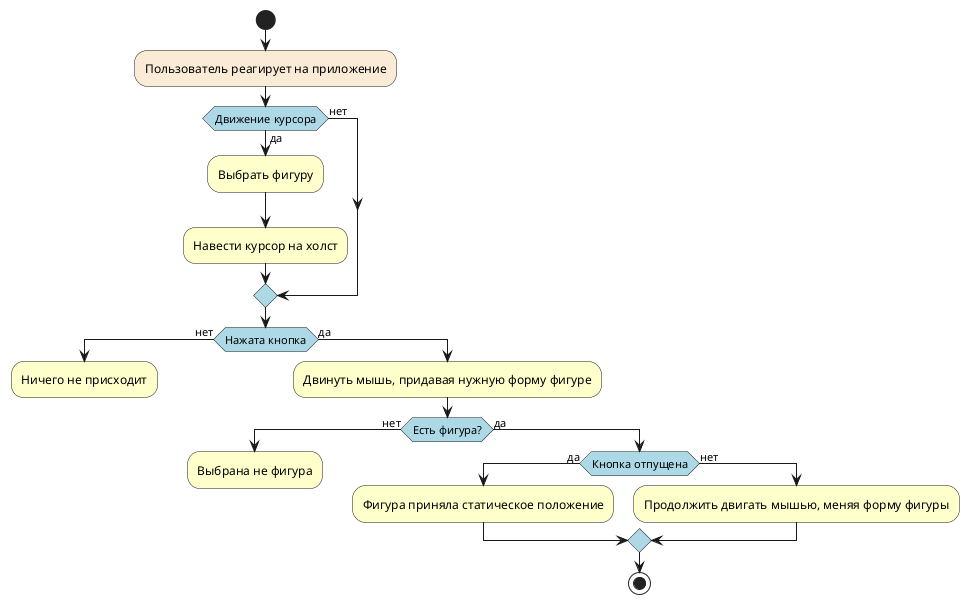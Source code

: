 @startuml
skinparam activity {
    DiamondBackgroundColor LightBlue
}
start
#AntiqueWhite:Пользователь реагирует на приложение;
if (Движение курсора) then (да)
#Business:Выбрать фигуру;
#Business:Навести курсор на холст;
else (нет)
endif
    if (Нажата кнопка) then (нет)
    #Business:Ничего не присходит;
    kill
    else (да)
    #Business:Двинуть мышь, придавая нужную форму фигуре;
        if (Есть фигура?) then (нет)
        #Business:Выбрана не фигура;
        kill

        else (да)

        if (Кнопка отпущена) then (да)
        #Business:Фигура приняла статическое положение;
        else (нет)
        #Business:Продолжить двигать мышью, меняя форму фигуры;

endif
stop
@enduml
